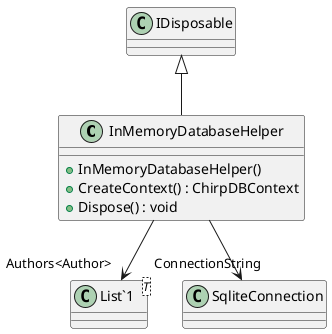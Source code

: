 @startuml
class InMemoryDatabaseHelper {
    + InMemoryDatabaseHelper()
    + CreateContext() : ChirpDBContext
    + Dispose() : void
}
class "List`1"<T> {
}
IDisposable <|-- InMemoryDatabaseHelper
InMemoryDatabaseHelper --> "ConnectionString" SqliteConnection
InMemoryDatabaseHelper --> "Authors<Author>" "List`1"
@enduml
